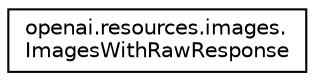 digraph "Graphical Class Hierarchy"
{
 // LATEX_PDF_SIZE
  edge [fontname="Helvetica",fontsize="10",labelfontname="Helvetica",labelfontsize="10"];
  node [fontname="Helvetica",fontsize="10",shape=record];
  rankdir="LR";
  Node0 [label="openai.resources.images.\lImagesWithRawResponse",height=0.2,width=0.4,color="black", fillcolor="white", style="filled",URL="$classopenai_1_1resources_1_1images_1_1ImagesWithRawResponse.html",tooltip=" "];
}

